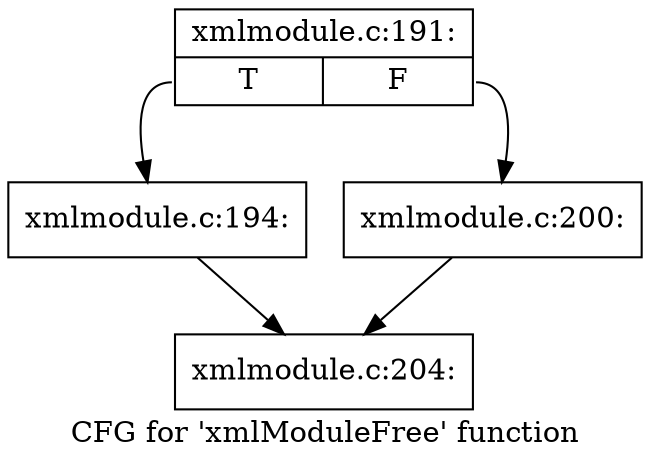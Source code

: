 digraph "CFG for 'xmlModuleFree' function" {
	label="CFG for 'xmlModuleFree' function";

	Node0x5556ed4f9100 [shape=record,label="{xmlmodule.c:191:|{<s0>T|<s1>F}}"];
	Node0x5556ed4f9100:s0 -> Node0x5556ed4f81c0;
	Node0x5556ed4f9100:s1 -> Node0x5556ed4ff440;
	Node0x5556ed4f81c0 [shape=record,label="{xmlmodule.c:194:}"];
	Node0x5556ed4f81c0 -> Node0x5556ed4f6480;
	Node0x5556ed4ff440 [shape=record,label="{xmlmodule.c:200:}"];
	Node0x5556ed4ff440 -> Node0x5556ed4f6480;
	Node0x5556ed4f6480 [shape=record,label="{xmlmodule.c:204:}"];
}
